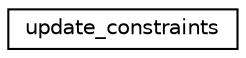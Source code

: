 digraph "Graphical Class Hierarchy"
{
 // LATEX_PDF_SIZE
  edge [fontname="Helvetica",fontsize="10",labelfontname="Helvetica",labelfontsize="10"];
  node [fontname="Helvetica",fontsize="10",shape=record];
  rankdir="LR";
  Node0 [label="update_constraints",height=0.2,width=0.4,color="black", fillcolor="white", style="filled",URL="$structupdate__constraints.html",tooltip=" "];
}
